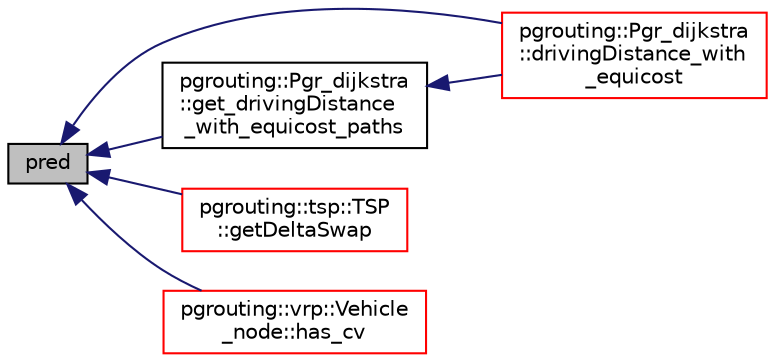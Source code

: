 digraph "pred"
{
  edge [fontname="Helvetica",fontsize="10",labelfontname="Helvetica",labelfontsize="10"];
  node [fontname="Helvetica",fontsize="10",shape=record];
  rankdir="LR";
  Node1 [label="pred",height=0.2,width=0.4,color="black", fillcolor="grey75", style="filled", fontcolor="black"];
  Node1 -> Node2 [dir="back",color="midnightblue",fontsize="10",style="solid",fontname="Helvetica"];
  Node2 [label="pgrouting::Pgr_dijkstra\l::drivingDistance_with\l_equicost",height=0.2,width=0.4,color="red", fillcolor="white", style="filled",URL="$classpgrouting_1_1Pgr__dijkstra.html#a34494aafd83229a152a950079abb56df"];
  Node1 -> Node4 [dir="back",color="midnightblue",fontsize="10",style="solid",fontname="Helvetica"];
  Node4 [label="pgrouting::Pgr_dijkstra\l::get_drivingDistance\l_with_equicost_paths",height=0.2,width=0.4,color="black", fillcolor="white", style="filled",URL="$classpgrouting_1_1Pgr__dijkstra.html#a83ab7d02a7ef5ab2f5aa6b95d28627ea",tooltip="gets results in form of a container of paths "];
  Node4 -> Node2 [dir="back",color="midnightblue",fontsize="10",style="solid",fontname="Helvetica"];
  Node1 -> Node5 [dir="back",color="midnightblue",fontsize="10",style="solid",fontname="Helvetica"];
  Node5 [label="pgrouting::tsp::TSP\l::getDeltaSwap",height=0.2,width=0.4,color="red", fillcolor="white", style="filled",URL="$classpgrouting_1_1tsp_1_1TSP.html#a0eb8715a4615b11b2cd2b3d854421fa4"];
  Node1 -> Node8 [dir="back",color="midnightblue",fontsize="10",style="solid",fontname="Helvetica"];
  Node8 [label="pgrouting::vrp::Vehicle\l_node::has_cv",height=0.2,width=0.4,color="red", fillcolor="white", style="filled",URL="$classpgrouting_1_1vrp_1_1Vehicle__node.html#ab2033c2764f192da405b9877ac441772",tooltip="True when not violation. "];
}
